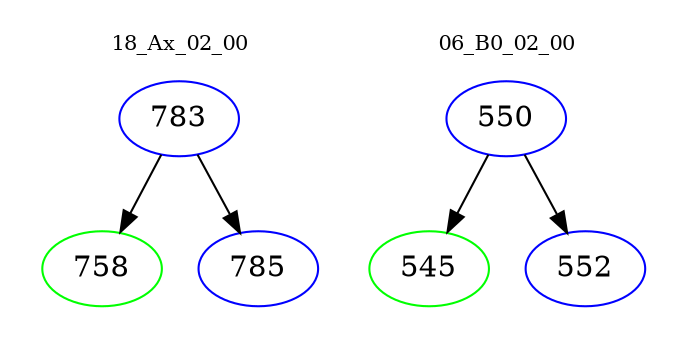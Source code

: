 digraph{
subgraph cluster_0 {
color = white
label = "18_Ax_02_00";
fontsize=10;
T0_783 [label="783", color="blue"]
T0_783 -> T0_758 [color="black"]
T0_758 [label="758", color="green"]
T0_783 -> T0_785 [color="black"]
T0_785 [label="785", color="blue"]
}
subgraph cluster_1 {
color = white
label = "06_B0_02_00";
fontsize=10;
T1_550 [label="550", color="blue"]
T1_550 -> T1_545 [color="black"]
T1_545 [label="545", color="green"]
T1_550 -> T1_552 [color="black"]
T1_552 [label="552", color="blue"]
}
}
